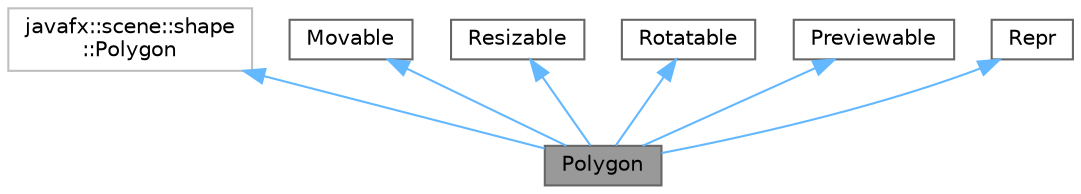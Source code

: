 digraph "Polygon"
{
 // LATEX_PDF_SIZE
  bgcolor="transparent";
  edge [fontname=Helvetica,fontsize=10,labelfontname=Helvetica,labelfontsize=10];
  node [fontname=Helvetica,fontsize=10,shape=box,height=0.2,width=0.4];
  Node1 [id="Node000001",label="Polygon",height=0.2,width=0.4,color="gray40", fillcolor="grey60", style="filled", fontcolor="black",tooltip=" "];
  Node2 -> Node1 [id="edge7_Node000001_Node000002",dir="back",color="steelblue1",style="solid",tooltip=" "];
  Node2 [id="Node000002",label="javafx::scene::shape\l::Polygon",height=0.2,width=0.4,color="grey75", fillcolor="white", style="filled",tooltip=" "];
  Node3 -> Node1 [id="edge8_Node000001_Node000003",dir="back",color="steelblue1",style="solid",tooltip=" "];
  Node3 [id="Node000003",label="Movable",height=0.2,width=0.4,color="gray40", fillcolor="white", style="filled",URL="$interfaceMovable.html",tooltip=" "];
  Node4 -> Node1 [id="edge9_Node000001_Node000004",dir="back",color="steelblue1",style="solid",tooltip=" "];
  Node4 [id="Node000004",label="Resizable",height=0.2,width=0.4,color="gray40", fillcolor="white", style="filled",URL="$interfaceResizable.html",tooltip=" "];
  Node5 -> Node1 [id="edge10_Node000001_Node000005",dir="back",color="steelblue1",style="solid",tooltip=" "];
  Node5 [id="Node000005",label="Rotatable",height=0.2,width=0.4,color="gray40", fillcolor="white", style="filled",URL="$interfaceRotatable.html",tooltip=" "];
  Node6 -> Node1 [id="edge11_Node000001_Node000006",dir="back",color="steelblue1",style="solid",tooltip=" "];
  Node6 [id="Node000006",label="Previewable",height=0.2,width=0.4,color="gray40", fillcolor="white", style="filled",URL="$interfacePreviewable.html",tooltip=" "];
  Node7 -> Node1 [id="edge12_Node000001_Node000007",dir="back",color="steelblue1",style="solid",tooltip=" "];
  Node7 [id="Node000007",label="Repr",height=0.2,width=0.4,color="gray40", fillcolor="white", style="filled",URL="$interfaceRepr.html",tooltip=" "];
}
